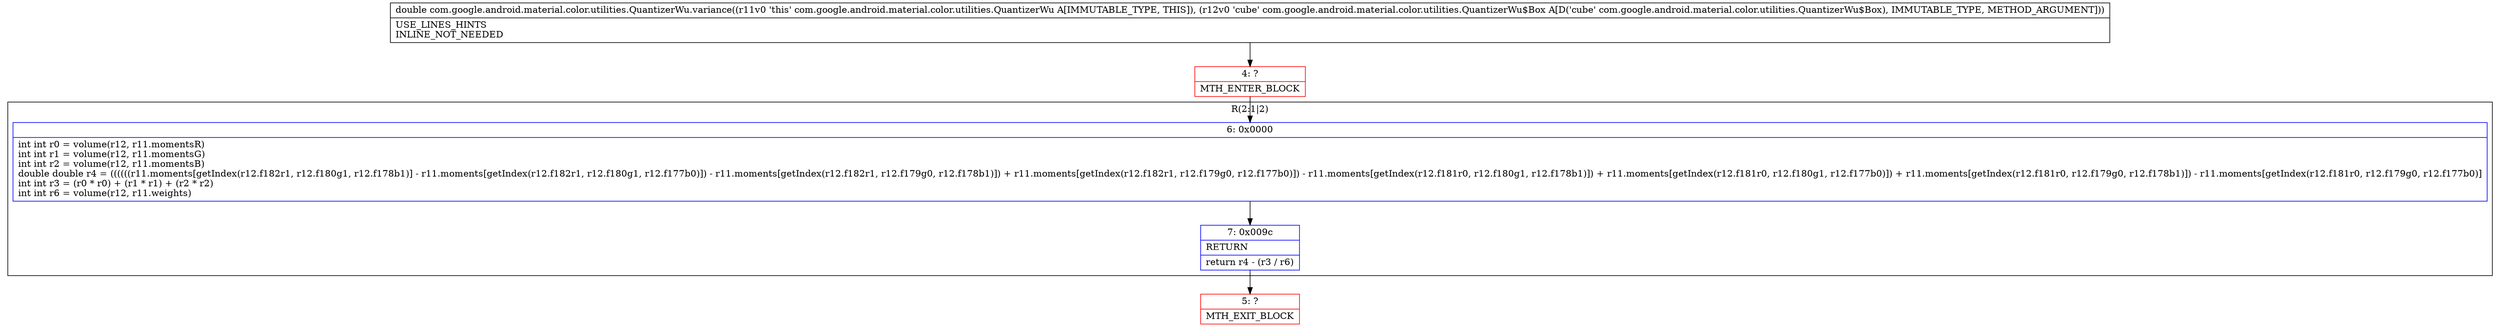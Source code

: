 digraph "CFG forcom.google.android.material.color.utilities.QuantizerWu.variance(Lcom\/google\/android\/material\/color\/utilities\/QuantizerWu$Box;)D" {
subgraph cluster_Region_1624939079 {
label = "R(2:1|2)";
node [shape=record,color=blue];
Node_6 [shape=record,label="{6\:\ 0x0000|int int r0 = volume(r12, r11.momentsR)\lint int r1 = volume(r12, r11.momentsG)\lint int r2 = volume(r12, r11.momentsB)\ldouble double r4 = ((((((r11.moments[getIndex(r12.f182r1, r12.f180g1, r12.f178b1)] \- r11.moments[getIndex(r12.f182r1, r12.f180g1, r12.f177b0)]) \- r11.moments[getIndex(r12.f182r1, r12.f179g0, r12.f178b1)]) + r11.moments[getIndex(r12.f182r1, r12.f179g0, r12.f177b0)]) \- r11.moments[getIndex(r12.f181r0, r12.f180g1, r12.f178b1)]) + r11.moments[getIndex(r12.f181r0, r12.f180g1, r12.f177b0)]) + r11.moments[getIndex(r12.f181r0, r12.f179g0, r12.f178b1)]) \- r11.moments[getIndex(r12.f181r0, r12.f179g0, r12.f177b0)]\lint int r3 = (r0 * r0) + (r1 * r1) + (r2 * r2)\lint int r6 = volume(r12, r11.weights)\l}"];
Node_7 [shape=record,label="{7\:\ 0x009c|RETURN\l|return r4 \- (r3 \/ r6)\l}"];
}
Node_4 [shape=record,color=red,label="{4\:\ ?|MTH_ENTER_BLOCK\l}"];
Node_5 [shape=record,color=red,label="{5\:\ ?|MTH_EXIT_BLOCK\l}"];
MethodNode[shape=record,label="{double com.google.android.material.color.utilities.QuantizerWu.variance((r11v0 'this' com.google.android.material.color.utilities.QuantizerWu A[IMMUTABLE_TYPE, THIS]), (r12v0 'cube' com.google.android.material.color.utilities.QuantizerWu$Box A[D('cube' com.google.android.material.color.utilities.QuantizerWu$Box), IMMUTABLE_TYPE, METHOD_ARGUMENT]))  | USE_LINES_HINTS\lINLINE_NOT_NEEDED\l}"];
MethodNode -> Node_4;Node_6 -> Node_7;
Node_7 -> Node_5;
Node_4 -> Node_6;
}

